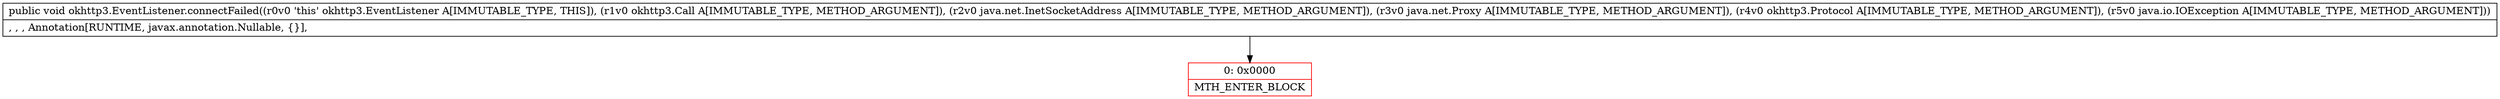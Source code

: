 digraph "CFG forokhttp3.EventListener.connectFailed(Lokhttp3\/Call;Ljava\/net\/InetSocketAddress;Ljava\/net\/Proxy;Lokhttp3\/Protocol;Ljava\/io\/IOException;)V" {
subgraph cluster_Region_1729383422 {
label = "R(0)";
node [shape=record,color=blue];
}
Node_0 [shape=record,color=red,label="{0\:\ 0x0000|MTH_ENTER_BLOCK\l}"];
MethodNode[shape=record,label="{public void okhttp3.EventListener.connectFailed((r0v0 'this' okhttp3.EventListener A[IMMUTABLE_TYPE, THIS]), (r1v0 okhttp3.Call A[IMMUTABLE_TYPE, METHOD_ARGUMENT]), (r2v0 java.net.InetSocketAddress A[IMMUTABLE_TYPE, METHOD_ARGUMENT]), (r3v0 java.net.Proxy A[IMMUTABLE_TYPE, METHOD_ARGUMENT]), (r4v0 okhttp3.Protocol A[IMMUTABLE_TYPE, METHOD_ARGUMENT]), (r5v0 java.io.IOException A[IMMUTABLE_TYPE, METHOD_ARGUMENT]))  | , , , Annotation[RUNTIME, javax.annotation.Nullable, \{\}], \l}"];
MethodNode -> Node_0;
}

